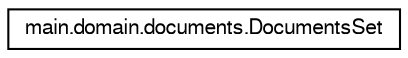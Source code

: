 digraph "Jerarquia Gràfica de la Classe"
{
 // LATEX_PDF_SIZE
  edge [fontname="FreeSans",fontsize="10",labelfontname="FreeSans",labelfontsize="10"];
  node [fontname="FreeSans",fontsize="10",shape=record];
  rankdir="LR";
  Node0 [label="main.domain.documents.DocumentsSet",height=0.2,width=0.4,color="black", fillcolor="white", style="filled",URL="$classmain_1_1domain_1_1documents_1_1_documents_set.html",tooltip="Classe encarregada de la gestió de tots els documents de l'aplicatiu."];
}
